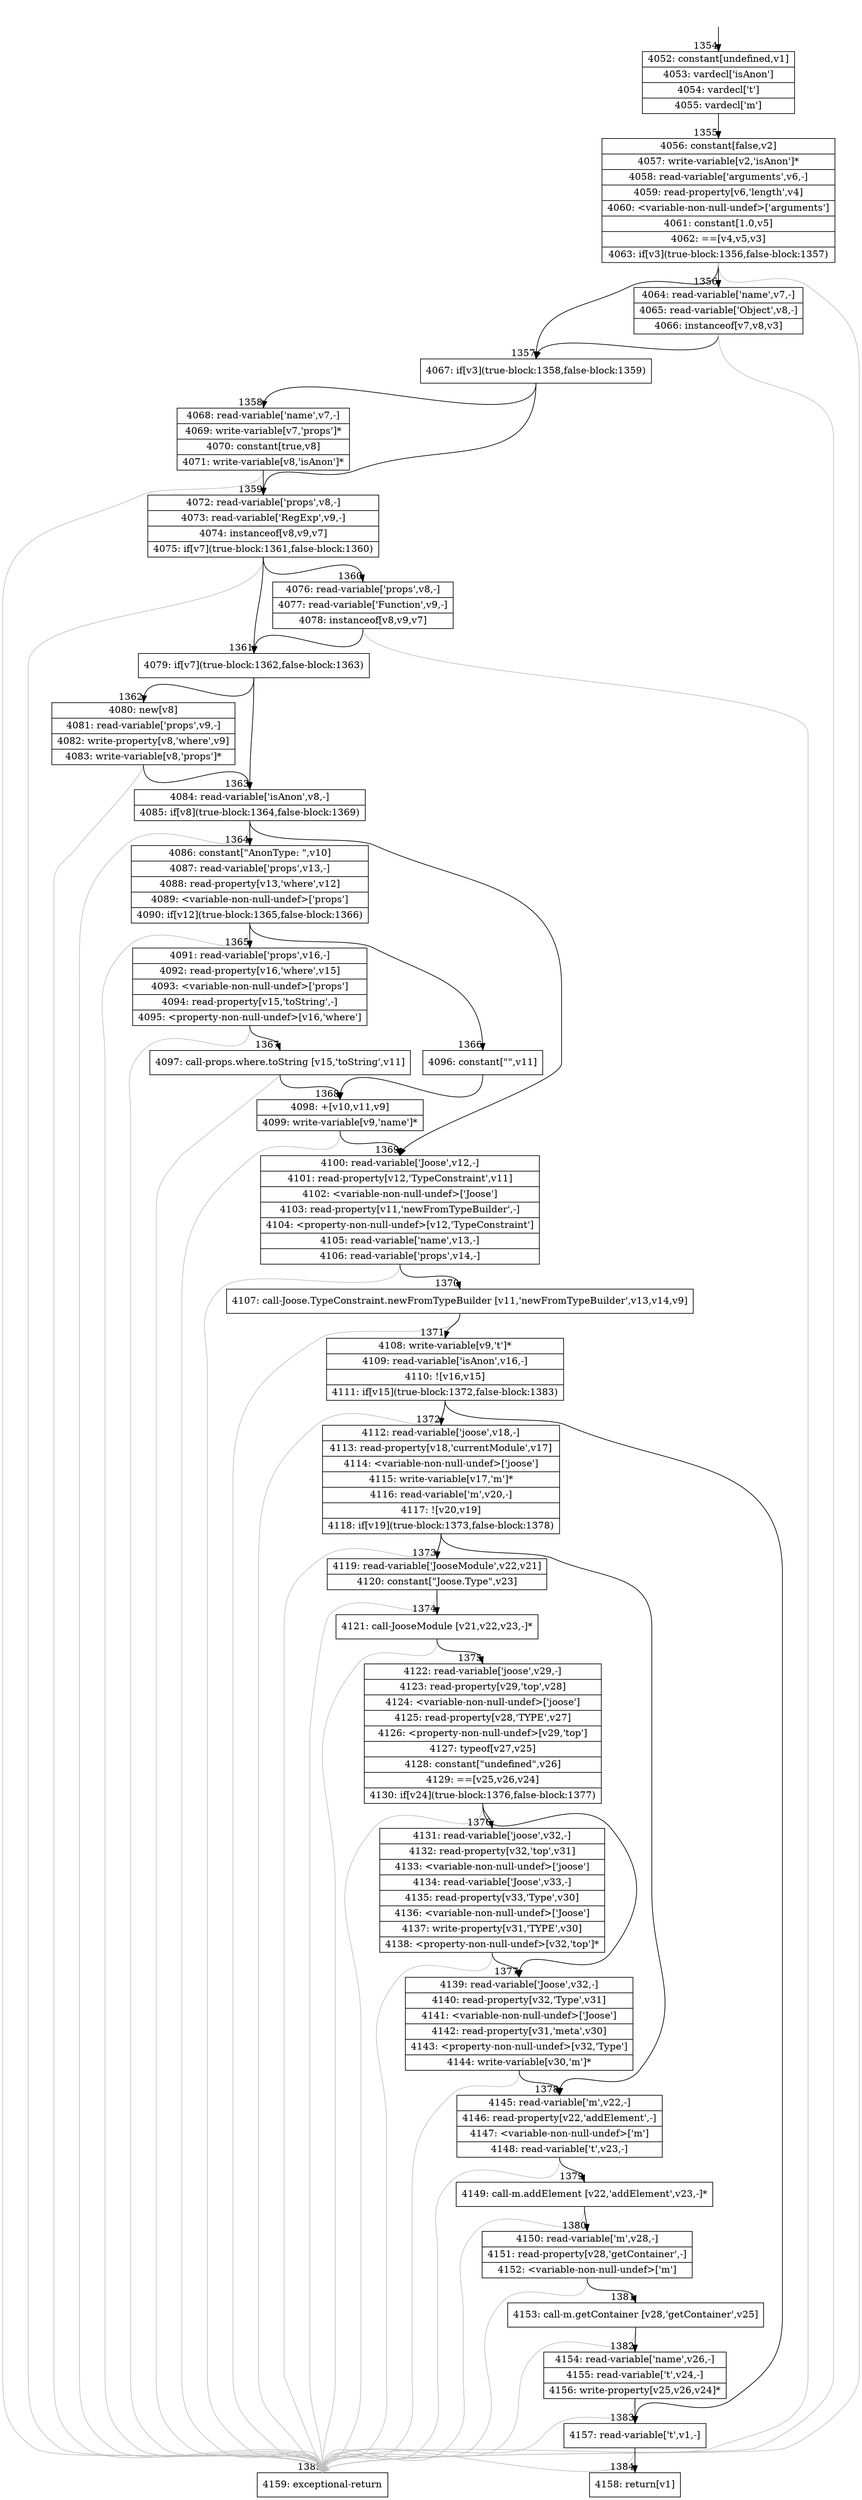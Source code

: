 digraph {
rankdir="TD"
BB_entry163[shape=none,label=""];
BB_entry163 -> BB1354 [tailport=s, headport=n, headlabel="    1354"]
BB1354 [shape=record label="{4052: constant[undefined,v1]|4053: vardecl['isAnon']|4054: vardecl['t']|4055: vardecl['m']}" ] 
BB1354 -> BB1355 [tailport=s, headport=n, headlabel="      1355"]
BB1355 [shape=record label="{4056: constant[false,v2]|4057: write-variable[v2,'isAnon']*|4058: read-variable['arguments',v6,-]|4059: read-property[v6,'length',v4]|4060: \<variable-non-null-undef\>['arguments']|4061: constant[1.0,v5]|4062: ==[v4,v5,v3]|4063: if[v3](true-block:1356,false-block:1357)}" ] 
BB1355 -> BB1357 [tailport=s, headport=n, headlabel="      1357"]
BB1355 -> BB1356 [tailport=s, headport=n, headlabel="      1356"]
BB1355 -> BB1385 [tailport=s, headport=n, color=gray, headlabel="      1385"]
BB1356 [shape=record label="{4064: read-variable['name',v7,-]|4065: read-variable['Object',v8,-]|4066: instanceof[v7,v8,v3]}" ] 
BB1356 -> BB1357 [tailport=s, headport=n]
BB1356 -> BB1385 [tailport=s, headport=n, color=gray]
BB1357 [shape=record label="{4067: if[v3](true-block:1358,false-block:1359)}" ] 
BB1357 -> BB1358 [tailport=s, headport=n, headlabel="      1358"]
BB1357 -> BB1359 [tailport=s, headport=n, headlabel="      1359"]
BB1358 [shape=record label="{4068: read-variable['name',v7,-]|4069: write-variable[v7,'props']*|4070: constant[true,v8]|4071: write-variable[v8,'isAnon']*}" ] 
BB1358 -> BB1359 [tailport=s, headport=n]
BB1358 -> BB1385 [tailport=s, headport=n, color=gray]
BB1359 [shape=record label="{4072: read-variable['props',v8,-]|4073: read-variable['RegExp',v9,-]|4074: instanceof[v8,v9,v7]|4075: if[v7](true-block:1361,false-block:1360)}" ] 
BB1359 -> BB1361 [tailport=s, headport=n, headlabel="      1361"]
BB1359 -> BB1360 [tailport=s, headport=n, headlabel="      1360"]
BB1359 -> BB1385 [tailport=s, headport=n, color=gray]
BB1360 [shape=record label="{4076: read-variable['props',v8,-]|4077: read-variable['Function',v9,-]|4078: instanceof[v8,v9,v7]}" ] 
BB1360 -> BB1361 [tailport=s, headport=n]
BB1360 -> BB1385 [tailport=s, headport=n, color=gray]
BB1361 [shape=record label="{4079: if[v7](true-block:1362,false-block:1363)}" ] 
BB1361 -> BB1362 [tailport=s, headport=n, headlabel="      1362"]
BB1361 -> BB1363 [tailport=s, headport=n, headlabel="      1363"]
BB1362 [shape=record label="{4080: new[v8]|4081: read-variable['props',v9,-]|4082: write-property[v8,'where',v9]|4083: write-variable[v8,'props']*}" ] 
BB1362 -> BB1363 [tailport=s, headport=n]
BB1362 -> BB1385 [tailport=s, headport=n, color=gray]
BB1363 [shape=record label="{4084: read-variable['isAnon',v8,-]|4085: if[v8](true-block:1364,false-block:1369)}" ] 
BB1363 -> BB1364 [tailport=s, headport=n, headlabel="      1364"]
BB1363 -> BB1369 [tailport=s, headport=n, headlabel="      1369"]
BB1363 -> BB1385 [tailport=s, headport=n, color=gray]
BB1364 [shape=record label="{4086: constant[\"AnonType: \",v10]|4087: read-variable['props',v13,-]|4088: read-property[v13,'where',v12]|4089: \<variable-non-null-undef\>['props']|4090: if[v12](true-block:1365,false-block:1366)}" ] 
BB1364 -> BB1365 [tailport=s, headport=n, headlabel="      1365"]
BB1364 -> BB1366 [tailport=s, headport=n, headlabel="      1366"]
BB1364 -> BB1385 [tailport=s, headport=n, color=gray]
BB1365 [shape=record label="{4091: read-variable['props',v16,-]|4092: read-property[v16,'where',v15]|4093: \<variable-non-null-undef\>['props']|4094: read-property[v15,'toString',-]|4095: \<property-non-null-undef\>[v16,'where']}" ] 
BB1365 -> BB1367 [tailport=s, headport=n, headlabel="      1367"]
BB1365 -> BB1385 [tailport=s, headport=n, color=gray]
BB1366 [shape=record label="{4096: constant[\"\",v11]}" ] 
BB1366 -> BB1368 [tailport=s, headport=n, headlabel="      1368"]
BB1367 [shape=record label="{4097: call-props.where.toString [v15,'toString',v11]}" ] 
BB1367 -> BB1368 [tailport=s, headport=n]
BB1367 -> BB1385 [tailport=s, headport=n, color=gray]
BB1368 [shape=record label="{4098: +[v10,v11,v9]|4099: write-variable[v9,'name']*}" ] 
BB1368 -> BB1369 [tailport=s, headport=n]
BB1368 -> BB1385 [tailport=s, headport=n, color=gray]
BB1369 [shape=record label="{4100: read-variable['Joose',v12,-]|4101: read-property[v12,'TypeConstraint',v11]|4102: \<variable-non-null-undef\>['Joose']|4103: read-property[v11,'newFromTypeBuilder',-]|4104: \<property-non-null-undef\>[v12,'TypeConstraint']|4105: read-variable['name',v13,-]|4106: read-variable['props',v14,-]}" ] 
BB1369 -> BB1370 [tailport=s, headport=n, headlabel="      1370"]
BB1369 -> BB1385 [tailport=s, headport=n, color=gray]
BB1370 [shape=record label="{4107: call-Joose.TypeConstraint.newFromTypeBuilder [v11,'newFromTypeBuilder',v13,v14,v9]}" ] 
BB1370 -> BB1371 [tailport=s, headport=n, headlabel="      1371"]
BB1370 -> BB1385 [tailport=s, headport=n, color=gray]
BB1371 [shape=record label="{4108: write-variable[v9,'t']*|4109: read-variable['isAnon',v16,-]|4110: ![v16,v15]|4111: if[v15](true-block:1372,false-block:1383)}" ] 
BB1371 -> BB1372 [tailport=s, headport=n, headlabel="      1372"]
BB1371 -> BB1383 [tailport=s, headport=n, headlabel="      1383"]
BB1371 -> BB1385 [tailport=s, headport=n, color=gray]
BB1372 [shape=record label="{4112: read-variable['joose',v18,-]|4113: read-property[v18,'currentModule',v17]|4114: \<variable-non-null-undef\>['joose']|4115: write-variable[v17,'m']*|4116: read-variable['m',v20,-]|4117: ![v20,v19]|4118: if[v19](true-block:1373,false-block:1378)}" ] 
BB1372 -> BB1373 [tailport=s, headport=n, headlabel="      1373"]
BB1372 -> BB1378 [tailport=s, headport=n, headlabel="      1378"]
BB1372 -> BB1385 [tailport=s, headport=n, color=gray]
BB1373 [shape=record label="{4119: read-variable['JooseModule',v22,v21]|4120: constant[\"Joose.Type\",v23]}" ] 
BB1373 -> BB1374 [tailport=s, headport=n, headlabel="      1374"]
BB1373 -> BB1385 [tailport=s, headport=n, color=gray]
BB1374 [shape=record label="{4121: call-JooseModule [v21,v22,v23,-]*}" ] 
BB1374 -> BB1375 [tailport=s, headport=n, headlabel="      1375"]
BB1374 -> BB1385 [tailport=s, headport=n, color=gray]
BB1375 [shape=record label="{4122: read-variable['joose',v29,-]|4123: read-property[v29,'top',v28]|4124: \<variable-non-null-undef\>['joose']|4125: read-property[v28,'TYPE',v27]|4126: \<property-non-null-undef\>[v29,'top']|4127: typeof[v27,v25]|4128: constant[\"undefined\",v26]|4129: ==[v25,v26,v24]|4130: if[v24](true-block:1376,false-block:1377)}" ] 
BB1375 -> BB1376 [tailport=s, headport=n, headlabel="      1376"]
BB1375 -> BB1377 [tailport=s, headport=n, headlabel="      1377"]
BB1375 -> BB1385 [tailport=s, headport=n, color=gray]
BB1376 [shape=record label="{4131: read-variable['joose',v32,-]|4132: read-property[v32,'top',v31]|4133: \<variable-non-null-undef\>['joose']|4134: read-variable['Joose',v33,-]|4135: read-property[v33,'Type',v30]|4136: \<variable-non-null-undef\>['Joose']|4137: write-property[v31,'TYPE',v30]|4138: \<property-non-null-undef\>[v32,'top']*}" ] 
BB1376 -> BB1377 [tailport=s, headport=n]
BB1376 -> BB1385 [tailport=s, headport=n, color=gray]
BB1377 [shape=record label="{4139: read-variable['Joose',v32,-]|4140: read-property[v32,'Type',v31]|4141: \<variable-non-null-undef\>['Joose']|4142: read-property[v31,'meta',v30]|4143: \<property-non-null-undef\>[v32,'Type']|4144: write-variable[v30,'m']*}" ] 
BB1377 -> BB1378 [tailport=s, headport=n]
BB1377 -> BB1385 [tailport=s, headport=n, color=gray]
BB1378 [shape=record label="{4145: read-variable['m',v22,-]|4146: read-property[v22,'addElement',-]|4147: \<variable-non-null-undef\>['m']|4148: read-variable['t',v23,-]}" ] 
BB1378 -> BB1379 [tailport=s, headport=n, headlabel="      1379"]
BB1378 -> BB1385 [tailport=s, headport=n, color=gray]
BB1379 [shape=record label="{4149: call-m.addElement [v22,'addElement',v23,-]*}" ] 
BB1379 -> BB1380 [tailport=s, headport=n, headlabel="      1380"]
BB1379 -> BB1385 [tailport=s, headport=n, color=gray]
BB1380 [shape=record label="{4150: read-variable['m',v28,-]|4151: read-property[v28,'getContainer',-]|4152: \<variable-non-null-undef\>['m']}" ] 
BB1380 -> BB1381 [tailport=s, headport=n, headlabel="      1381"]
BB1380 -> BB1385 [tailport=s, headport=n, color=gray]
BB1381 [shape=record label="{4153: call-m.getContainer [v28,'getContainer',v25]}" ] 
BB1381 -> BB1382 [tailport=s, headport=n, headlabel="      1382"]
BB1381 -> BB1385 [tailport=s, headport=n, color=gray]
BB1382 [shape=record label="{4154: read-variable['name',v26,-]|4155: read-variable['t',v24,-]|4156: write-property[v25,v26,v24]*}" ] 
BB1382 -> BB1383 [tailport=s, headport=n]
BB1382 -> BB1385 [tailport=s, headport=n, color=gray]
BB1383 [shape=record label="{4157: read-variable['t',v1,-]}" ] 
BB1383 -> BB1384 [tailport=s, headport=n, headlabel="      1384"]
BB1383 -> BB1385 [tailport=s, headport=n, color=gray]
BB1384 [shape=record label="{4158: return[v1]}" ] 
BB1385 [shape=record label="{4159: exceptional-return}" ] 
//#$~ 1613
}
